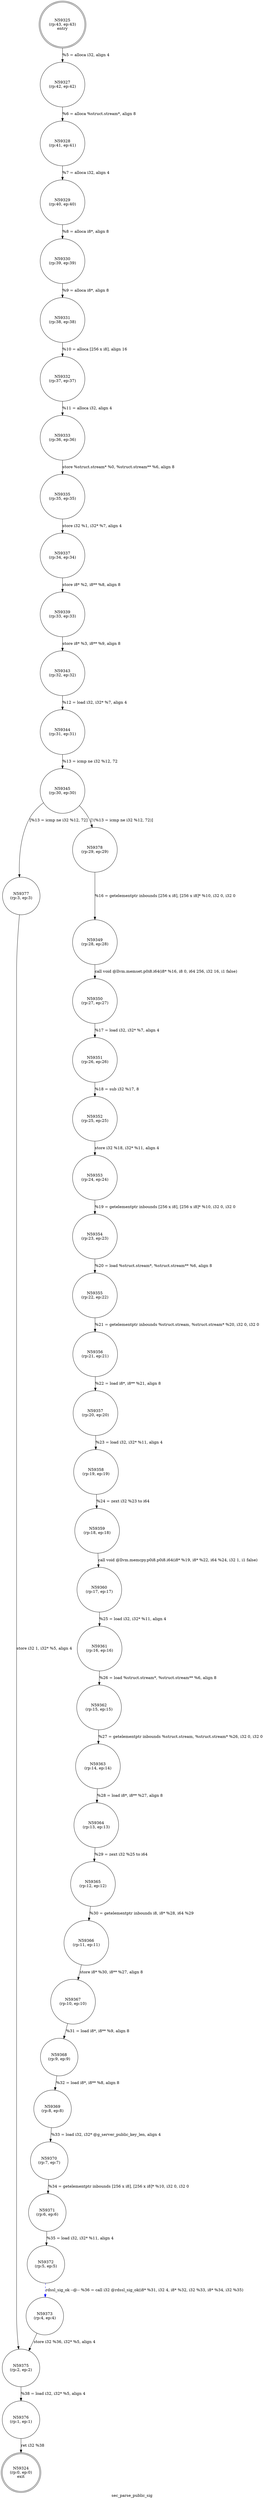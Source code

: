 digraph sec_parse_public_sig {
label="sec_parse_public_sig"
59324 [label="N59324\n(rp:0, ep:0)\nexit", shape="doublecircle"]
59325 [label="N59325\n(rp:43, ep:43)\nentry", shape="doublecircle"]
59325 -> 59327 [label="%5 = alloca i32, align 4"]
59327 [label="N59327\n(rp:42, ep:42)", shape="circle"]
59327 -> 59328 [label="%6 = alloca %struct.stream*, align 8"]
59328 [label="N59328\n(rp:41, ep:41)", shape="circle"]
59328 -> 59329 [label="%7 = alloca i32, align 4"]
59329 [label="N59329\n(rp:40, ep:40)", shape="circle"]
59329 -> 59330 [label="%8 = alloca i8*, align 8"]
59330 [label="N59330\n(rp:39, ep:39)", shape="circle"]
59330 -> 59331 [label="%9 = alloca i8*, align 8"]
59331 [label="N59331\n(rp:38, ep:38)", shape="circle"]
59331 -> 59332 [label="%10 = alloca [256 x i8], align 16"]
59332 [label="N59332\n(rp:37, ep:37)", shape="circle"]
59332 -> 59333 [label="%11 = alloca i32, align 4"]
59333 [label="N59333\n(rp:36, ep:36)", shape="circle"]
59333 -> 59335 [label="store %struct.stream* %0, %struct.stream** %6, align 8"]
59335 [label="N59335\n(rp:35, ep:35)", shape="circle"]
59335 -> 59337 [label="store i32 %1, i32* %7, align 4"]
59337 [label="N59337\n(rp:34, ep:34)", shape="circle"]
59337 -> 59339 [label="store i8* %2, i8** %8, align 8"]
59339 [label="N59339\n(rp:33, ep:33)", shape="circle"]
59339 -> 59343 [label="store i8* %3, i8** %9, align 8"]
59343 [label="N59343\n(rp:32, ep:32)", shape="circle"]
59343 -> 59344 [label="%12 = load i32, i32* %7, align 4"]
59344 [label="N59344\n(rp:31, ep:31)", shape="circle"]
59344 -> 59345 [label="%13 = icmp ne i32 %12, 72"]
59345 [label="N59345\n(rp:30, ep:30)", shape="circle"]
59345 -> 59377 [label="[%13 = icmp ne i32 %12, 72]"]
59345 -> 59378 [label="[!(%13 = icmp ne i32 %12, 72)]"]
59349 [label="N59349\n(rp:28, ep:28)", shape="circle"]
59349 -> 59350 [label="call void @llvm.memset.p0i8.i64(i8* %16, i8 0, i64 256, i32 16, i1 false)"]
59350 [label="N59350\n(rp:27, ep:27)", shape="circle"]
59350 -> 59351 [label="%17 = load i32, i32* %7, align 4"]
59351 [label="N59351\n(rp:26, ep:26)", shape="circle"]
59351 -> 59352 [label="%18 = sub i32 %17, 8"]
59352 [label="N59352\n(rp:25, ep:25)", shape="circle"]
59352 -> 59353 [label="store i32 %18, i32* %11, align 4"]
59353 [label="N59353\n(rp:24, ep:24)", shape="circle"]
59353 -> 59354 [label="%19 = getelementptr inbounds [256 x i8], [256 x i8]* %10, i32 0, i32 0"]
59354 [label="N59354\n(rp:23, ep:23)", shape="circle"]
59354 -> 59355 [label="%20 = load %struct.stream*, %struct.stream** %6, align 8"]
59355 [label="N59355\n(rp:22, ep:22)", shape="circle"]
59355 -> 59356 [label="%21 = getelementptr inbounds %struct.stream, %struct.stream* %20, i32 0, i32 0"]
59356 [label="N59356\n(rp:21, ep:21)", shape="circle"]
59356 -> 59357 [label="%22 = load i8*, i8** %21, align 8"]
59357 [label="N59357\n(rp:20, ep:20)", shape="circle"]
59357 -> 59358 [label="%23 = load i32, i32* %11, align 4"]
59358 [label="N59358\n(rp:19, ep:19)", shape="circle"]
59358 -> 59359 [label="%24 = zext i32 %23 to i64"]
59359 [label="N59359\n(rp:18, ep:18)", shape="circle"]
59359 -> 59360 [label="call void @llvm.memcpy.p0i8.p0i8.i64(i8* %19, i8* %22, i64 %24, i32 1, i1 false)"]
59360 [label="N59360\n(rp:17, ep:17)", shape="circle"]
59360 -> 59361 [label="%25 = load i32, i32* %11, align 4"]
59361 [label="N59361\n(rp:16, ep:16)", shape="circle"]
59361 -> 59362 [label="%26 = load %struct.stream*, %struct.stream** %6, align 8"]
59362 [label="N59362\n(rp:15, ep:15)", shape="circle"]
59362 -> 59363 [label="%27 = getelementptr inbounds %struct.stream, %struct.stream* %26, i32 0, i32 0"]
59363 [label="N59363\n(rp:14, ep:14)", shape="circle"]
59363 -> 59364 [label="%28 = load i8*, i8** %27, align 8"]
59364 [label="N59364\n(rp:13, ep:13)", shape="circle"]
59364 -> 59365 [label="%29 = zext i32 %25 to i64"]
59365 [label="N59365\n(rp:12, ep:12)", shape="circle"]
59365 -> 59366 [label="%30 = getelementptr inbounds i8, i8* %28, i64 %29"]
59366 [label="N59366\n(rp:11, ep:11)", shape="circle"]
59366 -> 59367 [label="store i8* %30, i8** %27, align 8"]
59367 [label="N59367\n(rp:10, ep:10)", shape="circle"]
59367 -> 59368 [label="%31 = load i8*, i8** %9, align 8"]
59368 [label="N59368\n(rp:9, ep:9)", shape="circle"]
59368 -> 59369 [label="%32 = load i8*, i8** %8, align 8"]
59369 [label="N59369\n(rp:8, ep:8)", shape="circle"]
59369 -> 59370 [label="%33 = load i32, i32* @g_server_public_key_len, align 4"]
59370 [label="N59370\n(rp:7, ep:7)", shape="circle"]
59370 -> 59371 [label="%34 = getelementptr inbounds [256 x i8], [256 x i8]* %10, i32 0, i32 0"]
59371 [label="N59371\n(rp:6, ep:6)", shape="circle"]
59371 -> 59372 [label="%35 = load i32, i32* %11, align 4"]
59372 [label="N59372\n(rp:5, ep:5)", shape="circle"]
59372 -> 59373 [label="rdssl_sig_ok --@-- %36 = call i32 @rdssl_sig_ok(i8* %31, i32 4, i8* %32, i32 %33, i8* %34, i32 %35)", style="dashed", color="blue"]
59373 [label="N59373\n(rp:4, ep:4)", shape="circle"]
59373 -> 59375 [label="store i32 %36, i32* %5, align 4"]
59375 [label="N59375\n(rp:2, ep:2)", shape="circle"]
59375 -> 59376 [label="%38 = load i32, i32* %5, align 4"]
59376 [label="N59376\n(rp:1, ep:1)", shape="circle"]
59376 -> 59324 [label="ret i32 %38"]
59377 [label="N59377\n(rp:3, ep:3)", shape="circle"]
59377 -> 59375 [label="store i32 1, i32* %5, align 4"]
59378 [label="N59378\n(rp:29, ep:29)", shape="circle"]
59378 -> 59349 [label="%16 = getelementptr inbounds [256 x i8], [256 x i8]* %10, i32 0, i32 0"]
}
